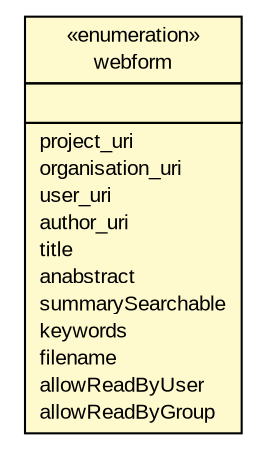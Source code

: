 #!/usr/local/bin/dot
#
# Class diagram 
# Generated by UmlGraph version 4.6 (http://www.spinellis.gr/sw/umlgraph)
#

digraph G {
	edge [fontname="arial",fontsize=10,labelfontname="arial",labelfontsize=10];
	node [fontname="arial",fontsize=10,shape=plaintext];
	// net.toxbank.client.resource.ProtocolClient.webform
	c272 [label=<<table border="0" cellborder="1" cellspacing="0" cellpadding="2" port="p" bgcolor="lemonChiffon" href="./ProtocolClient.webform.html">
		<tr><td><table border="0" cellspacing="0" cellpadding="1">
			<tr><td> &laquo;enumeration&raquo; </td></tr>
			<tr><td> webform </td></tr>
		</table></td></tr>
		<tr><td><table border="0" cellspacing="0" cellpadding="1">
			<tr><td align="left">  </td></tr>
		</table></td></tr>
		<tr><td><table border="0" cellspacing="0" cellpadding="1">
			<tr><td align="left"> project_uri </td></tr>
			<tr><td align="left"> organisation_uri </td></tr>
			<tr><td align="left"> user_uri </td></tr>
			<tr><td align="left"> author_uri </td></tr>
			<tr><td align="left"> title </td></tr>
			<tr><td align="left"> anabstract </td></tr>
			<tr><td align="left"> summarySearchable </td></tr>
			<tr><td align="left"> keywords </td></tr>
			<tr><td align="left"> filename </td></tr>
			<tr><td align="left"> allowReadByUser </td></tr>
			<tr><td align="left"> allowReadByGroup </td></tr>
		</table></td></tr>
		</table>>, fontname="arial", fontcolor="black", fontsize=10.0];
}

